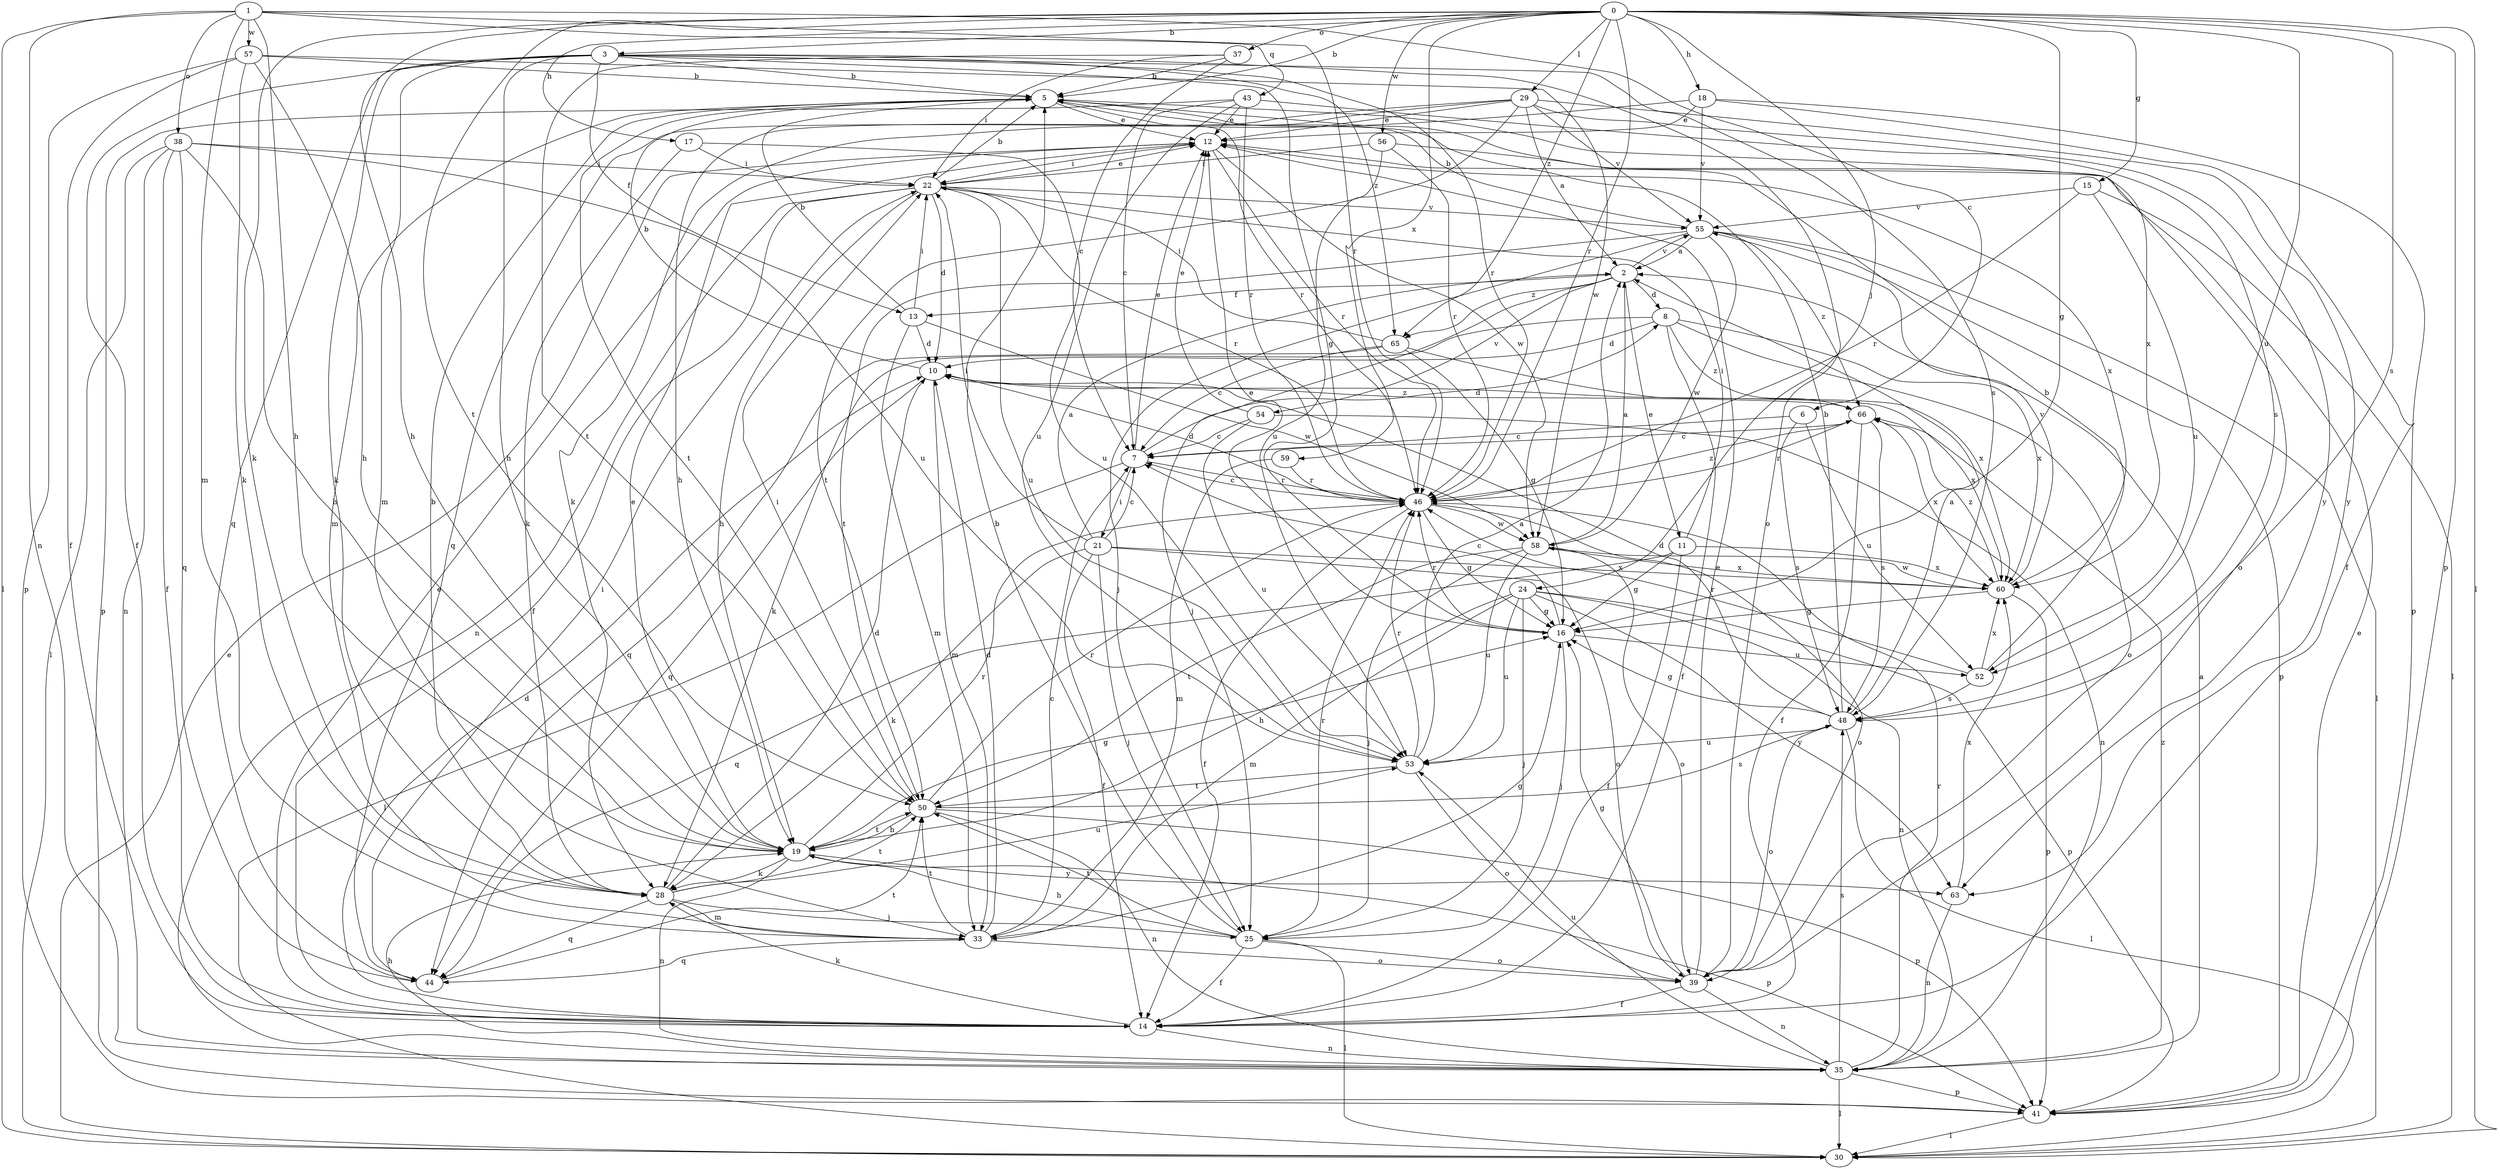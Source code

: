 strict digraph  {
0;
1;
2;
3;
5;
6;
7;
8;
10;
11;
12;
13;
14;
15;
16;
17;
18;
19;
21;
22;
24;
25;
28;
29;
30;
33;
35;
37;
38;
39;
41;
43;
44;
46;
48;
50;
52;
53;
54;
55;
56;
57;
58;
59;
60;
63;
65;
66;
0 -> 3  [label=b];
0 -> 5  [label=b];
0 -> 15  [label=g];
0 -> 16  [label=g];
0 -> 17  [label=h];
0 -> 18  [label=h];
0 -> 19  [label=h];
0 -> 24  [label=j];
0 -> 28  [label=k];
0 -> 29  [label=l];
0 -> 30  [label=l];
0 -> 37  [label=o];
0 -> 41  [label=p];
0 -> 46  [label=r];
0 -> 48  [label=s];
0 -> 50  [label=t];
0 -> 52  [label=u];
0 -> 56  [label=w];
0 -> 59  [label=x];
0 -> 65  [label=z];
1 -> 6  [label=c];
1 -> 19  [label=h];
1 -> 30  [label=l];
1 -> 33  [label=m];
1 -> 35  [label=n];
1 -> 38  [label=o];
1 -> 43  [label=q];
1 -> 46  [label=r];
1 -> 57  [label=w];
2 -> 8  [label=d];
2 -> 11  [label=e];
2 -> 13  [label=f];
2 -> 25  [label=j];
2 -> 54  [label=v];
2 -> 55  [label=v];
2 -> 65  [label=z];
3 -> 5  [label=b];
3 -> 13  [label=f];
3 -> 14  [label=f];
3 -> 16  [label=g];
3 -> 19  [label=h];
3 -> 28  [label=k];
3 -> 33  [label=m];
3 -> 39  [label=o];
3 -> 44  [label=q];
3 -> 46  [label=r];
3 -> 48  [label=s];
3 -> 65  [label=z];
5 -> 12  [label=e];
5 -> 33  [label=m];
5 -> 46  [label=r];
5 -> 50  [label=t];
5 -> 60  [label=x];
6 -> 7  [label=c];
6 -> 48  [label=s];
6 -> 52  [label=u];
7 -> 8  [label=d];
7 -> 12  [label=e];
7 -> 21  [label=i];
7 -> 30  [label=l];
7 -> 46  [label=r];
8 -> 10  [label=d];
8 -> 14  [label=f];
8 -> 28  [label=k];
8 -> 39  [label=o];
8 -> 60  [label=x];
8 -> 66  [label=z];
10 -> 5  [label=b];
10 -> 33  [label=m];
10 -> 44  [label=q];
10 -> 60  [label=x];
10 -> 66  [label=z];
11 -> 14  [label=f];
11 -> 16  [label=g];
11 -> 22  [label=i];
11 -> 44  [label=q];
11 -> 60  [label=x];
12 -> 22  [label=i];
12 -> 46  [label=r];
12 -> 58  [label=w];
12 -> 60  [label=x];
13 -> 5  [label=b];
13 -> 10  [label=d];
13 -> 22  [label=i];
13 -> 33  [label=m];
13 -> 58  [label=w];
14 -> 10  [label=d];
14 -> 12  [label=e];
14 -> 28  [label=k];
14 -> 35  [label=n];
15 -> 30  [label=l];
15 -> 46  [label=r];
15 -> 52  [label=u];
15 -> 55  [label=v];
16 -> 7  [label=c];
16 -> 12  [label=e];
16 -> 25  [label=j];
16 -> 46  [label=r];
16 -> 52  [label=u];
17 -> 22  [label=i];
17 -> 28  [label=k];
17 -> 53  [label=u];
18 -> 12  [label=e];
18 -> 14  [label=f];
18 -> 28  [label=k];
18 -> 41  [label=p];
18 -> 55  [label=v];
19 -> 12  [label=e];
19 -> 16  [label=g];
19 -> 28  [label=k];
19 -> 35  [label=n];
19 -> 41  [label=p];
19 -> 46  [label=r];
19 -> 50  [label=t];
19 -> 63  [label=y];
21 -> 2  [label=a];
21 -> 7  [label=c];
21 -> 14  [label=f];
21 -> 22  [label=i];
21 -> 25  [label=j];
21 -> 28  [label=k];
21 -> 39  [label=o];
21 -> 60  [label=x];
22 -> 5  [label=b];
22 -> 10  [label=d];
22 -> 12  [label=e];
22 -> 14  [label=f];
22 -> 19  [label=h];
22 -> 35  [label=n];
22 -> 46  [label=r];
22 -> 53  [label=u];
22 -> 55  [label=v];
24 -> 16  [label=g];
24 -> 19  [label=h];
24 -> 25  [label=j];
24 -> 33  [label=m];
24 -> 35  [label=n];
24 -> 41  [label=p];
24 -> 53  [label=u];
24 -> 63  [label=y];
25 -> 5  [label=b];
25 -> 14  [label=f];
25 -> 19  [label=h];
25 -> 30  [label=l];
25 -> 39  [label=o];
25 -> 46  [label=r];
25 -> 50  [label=t];
28 -> 5  [label=b];
28 -> 10  [label=d];
28 -> 25  [label=j];
28 -> 33  [label=m];
28 -> 44  [label=q];
28 -> 50  [label=t];
28 -> 53  [label=u];
29 -> 2  [label=a];
29 -> 12  [label=e];
29 -> 19  [label=h];
29 -> 44  [label=q];
29 -> 48  [label=s];
29 -> 53  [label=u];
29 -> 55  [label=v];
29 -> 63  [label=y];
30 -> 12  [label=e];
33 -> 7  [label=c];
33 -> 10  [label=d];
33 -> 16  [label=g];
33 -> 39  [label=o];
33 -> 44  [label=q];
33 -> 50  [label=t];
35 -> 2  [label=a];
35 -> 19  [label=h];
35 -> 30  [label=l];
35 -> 41  [label=p];
35 -> 46  [label=r];
35 -> 48  [label=s];
35 -> 53  [label=u];
35 -> 66  [label=z];
37 -> 5  [label=b];
37 -> 7  [label=c];
37 -> 22  [label=i];
37 -> 50  [label=t];
38 -> 14  [label=f];
38 -> 19  [label=h];
38 -> 22  [label=i];
38 -> 30  [label=l];
38 -> 35  [label=n];
38 -> 44  [label=q];
38 -> 53  [label=u];
39 -> 12  [label=e];
39 -> 14  [label=f];
39 -> 16  [label=g];
39 -> 35  [label=n];
41 -> 12  [label=e];
41 -> 30  [label=l];
43 -> 7  [label=c];
43 -> 12  [label=e];
43 -> 41  [label=p];
43 -> 46  [label=r];
43 -> 53  [label=u];
43 -> 63  [label=y];
44 -> 22  [label=i];
44 -> 50  [label=t];
46 -> 7  [label=c];
46 -> 10  [label=d];
46 -> 14  [label=f];
46 -> 16  [label=g];
46 -> 39  [label=o];
46 -> 58  [label=w];
46 -> 66  [label=z];
48 -> 2  [label=a];
48 -> 5  [label=b];
48 -> 10  [label=d];
48 -> 16  [label=g];
48 -> 30  [label=l];
48 -> 39  [label=o];
48 -> 53  [label=u];
50 -> 19  [label=h];
50 -> 22  [label=i];
50 -> 35  [label=n];
50 -> 41  [label=p];
50 -> 46  [label=r];
50 -> 48  [label=s];
52 -> 5  [label=b];
52 -> 46  [label=r];
52 -> 48  [label=s];
52 -> 60  [label=x];
53 -> 2  [label=a];
53 -> 39  [label=o];
53 -> 46  [label=r];
53 -> 50  [label=t];
54 -> 7  [label=c];
54 -> 12  [label=e];
54 -> 35  [label=n];
54 -> 53  [label=u];
55 -> 2  [label=a];
55 -> 5  [label=b];
55 -> 25  [label=j];
55 -> 30  [label=l];
55 -> 41  [label=p];
55 -> 50  [label=t];
55 -> 58  [label=w];
55 -> 66  [label=z];
56 -> 22  [label=i];
56 -> 39  [label=o];
56 -> 46  [label=r];
56 -> 50  [label=t];
57 -> 5  [label=b];
57 -> 14  [label=f];
57 -> 19  [label=h];
57 -> 28  [label=k];
57 -> 41  [label=p];
57 -> 58  [label=w];
58 -> 2  [label=a];
58 -> 25  [label=j];
58 -> 39  [label=o];
58 -> 50  [label=t];
58 -> 53  [label=u];
58 -> 60  [label=x];
59 -> 33  [label=m];
59 -> 46  [label=r];
60 -> 16  [label=g];
60 -> 41  [label=p];
60 -> 55  [label=v];
60 -> 58  [label=w];
60 -> 66  [label=z];
63 -> 35  [label=n];
63 -> 60  [label=x];
65 -> 7  [label=c];
65 -> 16  [label=g];
65 -> 22  [label=i];
65 -> 44  [label=q];
65 -> 60  [label=x];
66 -> 7  [label=c];
66 -> 14  [label=f];
66 -> 46  [label=r];
66 -> 48  [label=s];
66 -> 60  [label=x];
}
